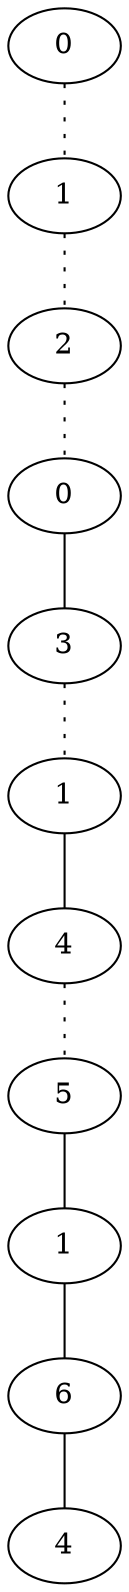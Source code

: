 graph {
a[label=0]
b[label=1]
c[label=2]
d[label=0]
e[label=3]
f[label=1]
g[label=4]
h[label=5]
i[label=1]
j[label=6]
k[label=4]
a -- b [style=dotted];
b -- c [style=dotted];
c -- d [style=dotted];
d -- e;
e -- f [style=dotted];
f -- g;
g -- h [style=dotted];
h -- i;
i -- j;
j -- k;
}
